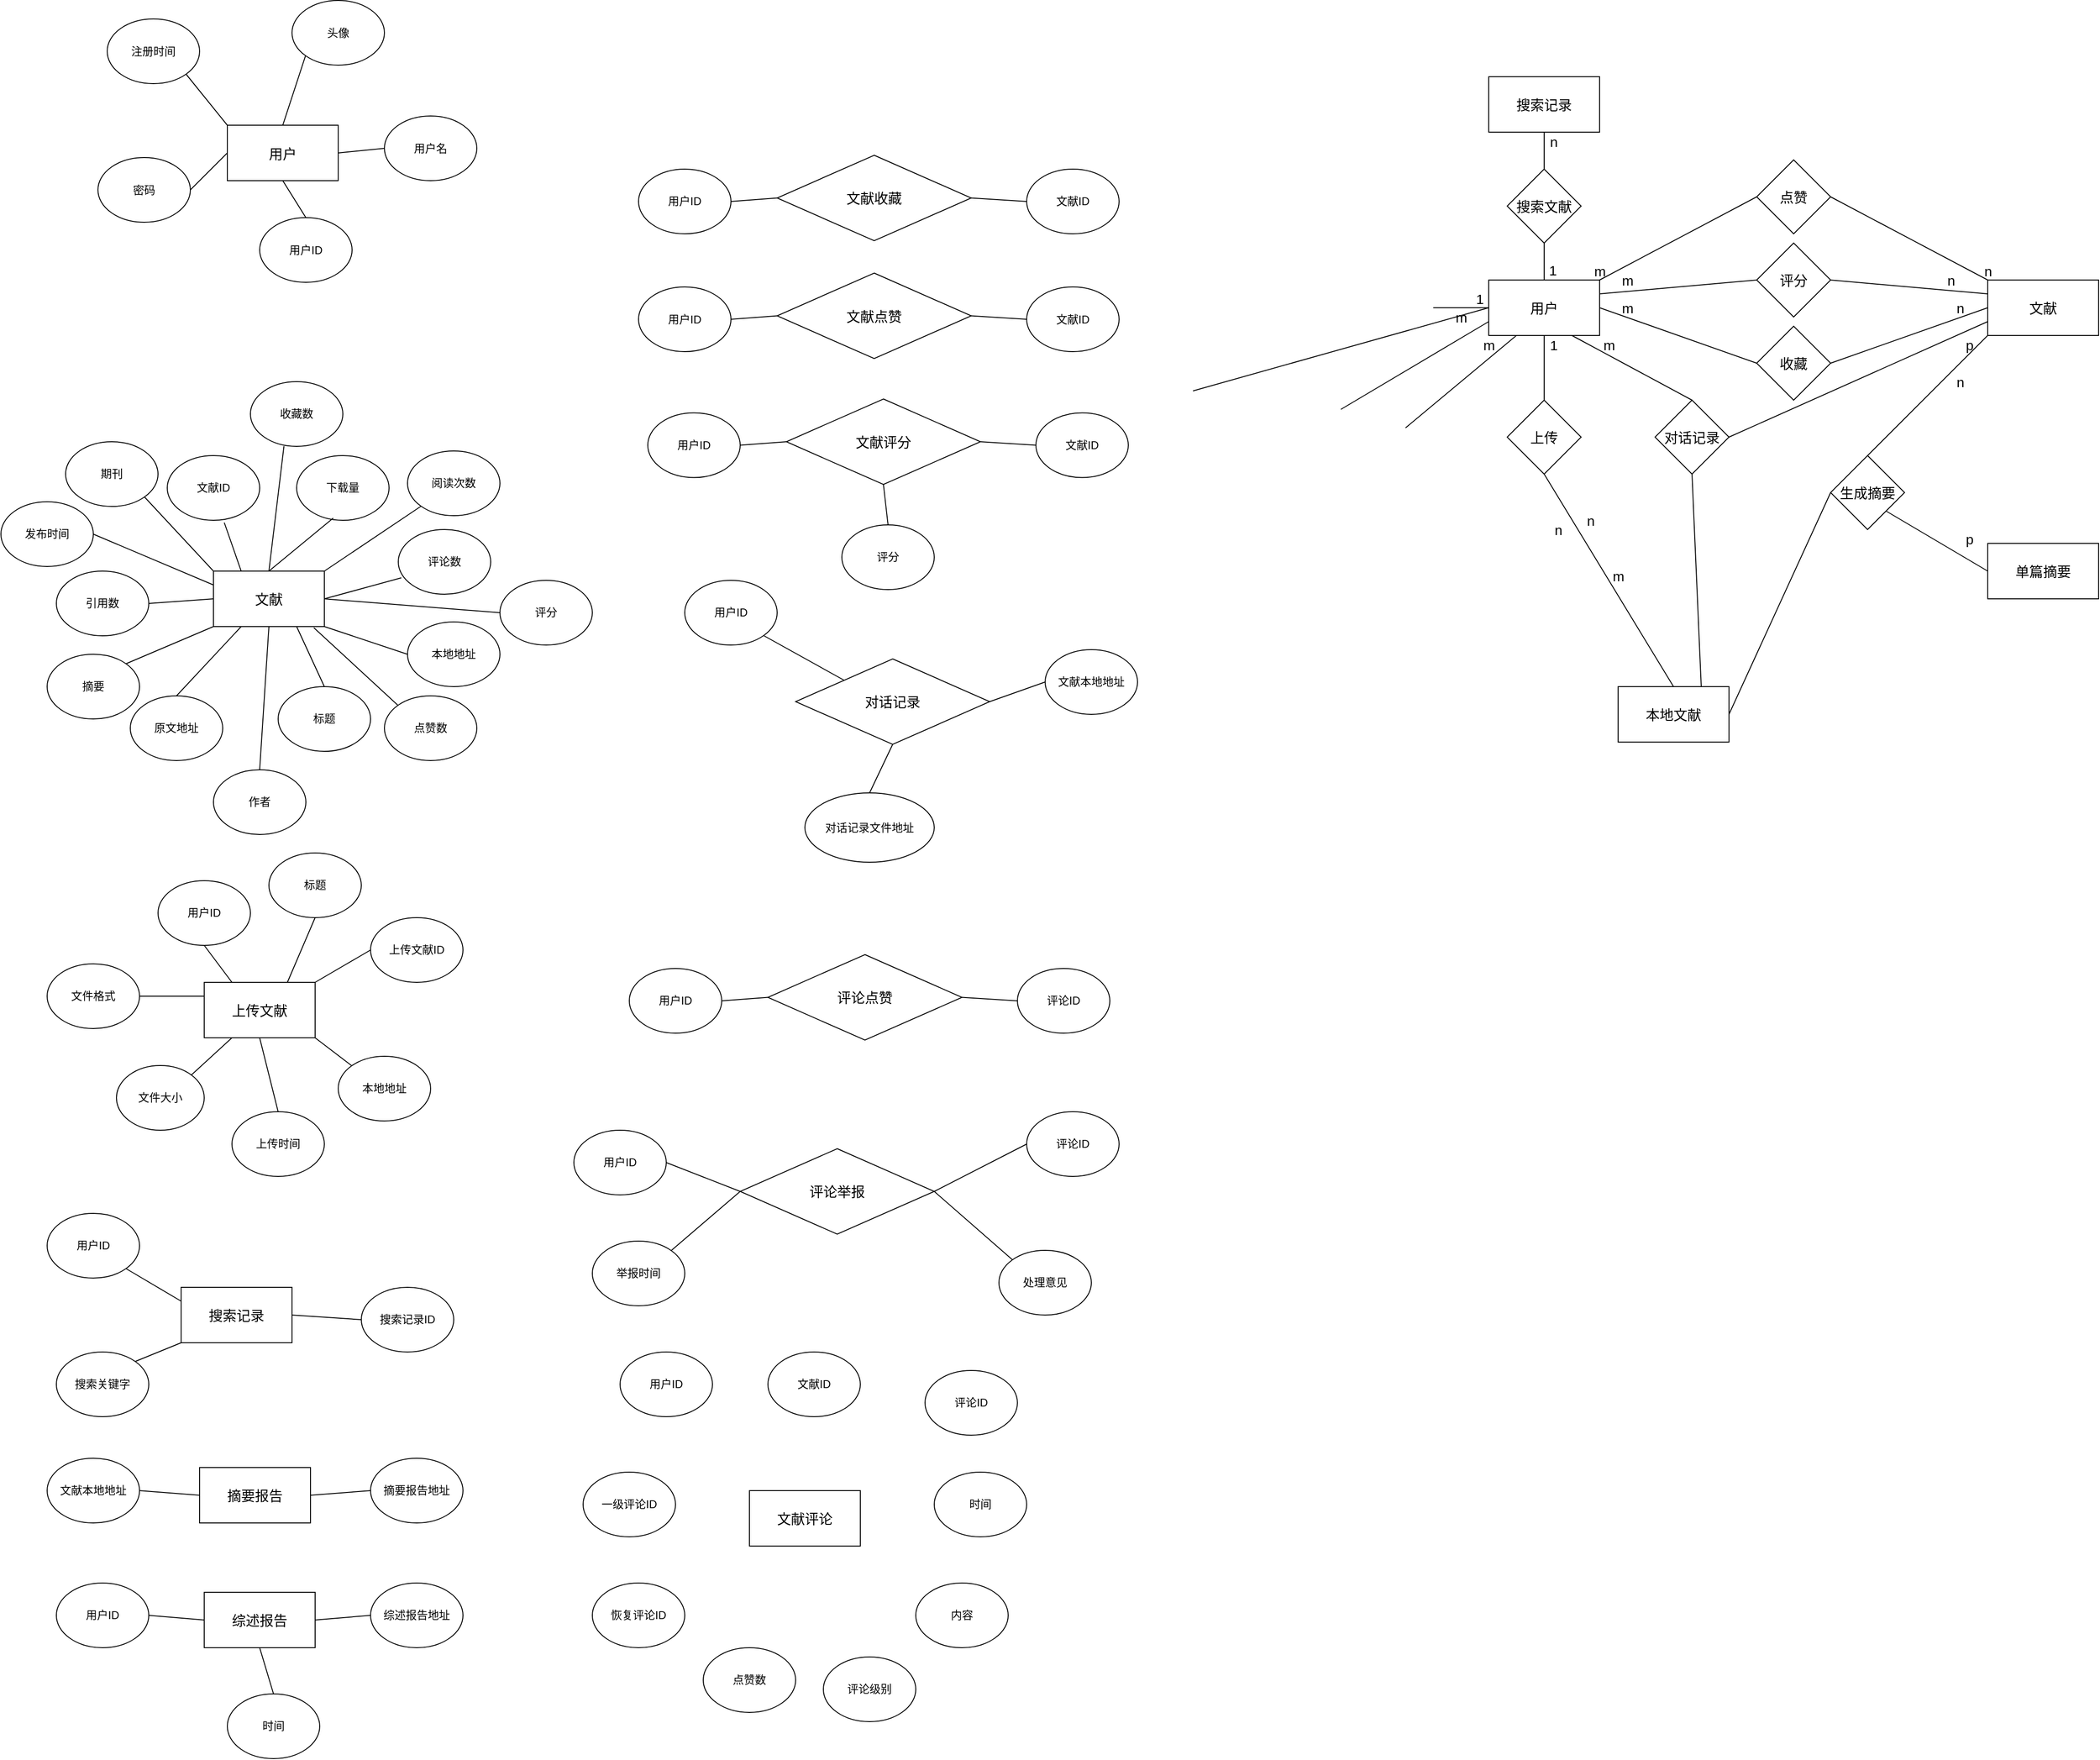 <mxfile version="24.2.2" type="github">
  <diagram name="Page-1" id="c4acf3e9-155e-7222-9cf6-157b1a14988f">
    <mxGraphModel dx="2201" dy="961" grid="1" gridSize="10" guides="1" tooltips="1" connect="1" arrows="1" fold="1" page="1" pageScale="1" pageWidth="850" pageHeight="1100" background="none" math="0" shadow="0">
      <root>
        <mxCell id="0" />
        <mxCell id="1" parent="0" />
        <mxCell id="P6Sqa6nLTFP1nAxvebWK-67" style="rounded=0;orthogonalLoop=1;jettySize=auto;html=1;entryX=0;entryY=0.5;entryDx=0;entryDy=0;startArrow=none;startFill=0;endArrow=none;endFill=0;exitX=1;exitY=0;exitDx=0;exitDy=0;fontSize=15;" edge="1" parent="1" source="P6Sqa6nLTFP1nAxvebWK-73" target="P6Sqa6nLTFP1nAxvebWK-77">
          <mxGeometry relative="1" as="geometry">
            <mxPoint x="920" y="340" as="sourcePoint" />
          </mxGeometry>
        </mxCell>
        <mxCell id="P6Sqa6nLTFP1nAxvebWK-68" style="edgeStyle=none;rounded=0;orthogonalLoop=1;jettySize=auto;html=1;exitX=1;exitY=0.25;exitDx=0;exitDy=0;entryX=0;entryY=0.5;entryDx=0;entryDy=0;startArrow=none;startFill=0;endArrow=none;endFill=0;fontSize=15;" edge="1" parent="1" source="P6Sqa6nLTFP1nAxvebWK-73" target="P6Sqa6nLTFP1nAxvebWK-79">
          <mxGeometry relative="1" as="geometry" />
        </mxCell>
        <mxCell id="P6Sqa6nLTFP1nAxvebWK-69" style="edgeStyle=none;rounded=0;orthogonalLoop=1;jettySize=auto;html=1;exitX=1;exitY=0.5;exitDx=0;exitDy=0;entryX=0;entryY=0.5;entryDx=0;entryDy=0;startArrow=none;startFill=0;endArrow=none;endFill=0;fontSize=15;" edge="1" parent="1" source="P6Sqa6nLTFP1nAxvebWK-73" target="P6Sqa6nLTFP1nAxvebWK-81">
          <mxGeometry relative="1" as="geometry" />
        </mxCell>
        <mxCell id="P6Sqa6nLTFP1nAxvebWK-70" style="edgeStyle=none;rounded=0;orthogonalLoop=1;jettySize=auto;html=1;exitX=0.5;exitY=1;exitDx=0;exitDy=0;entryX=0.5;entryY=0;entryDx=0;entryDy=0;startArrow=none;startFill=0;endArrow=none;endFill=0;fontSize=15;" edge="1" parent="1" source="P6Sqa6nLTFP1nAxvebWK-73" target="P6Sqa6nLTFP1nAxvebWK-92">
          <mxGeometry relative="1" as="geometry" />
        </mxCell>
        <mxCell id="P6Sqa6nLTFP1nAxvebWK-71" style="edgeStyle=none;rounded=0;orthogonalLoop=1;jettySize=auto;html=1;exitX=0.75;exitY=1;exitDx=0;exitDy=0;entryX=0.5;entryY=0;entryDx=0;entryDy=0;startArrow=none;startFill=0;endArrow=none;endFill=0;fontSize=15;" edge="1" parent="1" source="P6Sqa6nLTFP1nAxvebWK-73" target="P6Sqa6nLTFP1nAxvebWK-97">
          <mxGeometry relative="1" as="geometry" />
        </mxCell>
        <mxCell id="P6Sqa6nLTFP1nAxvebWK-72" style="edgeStyle=none;rounded=0;orthogonalLoop=1;jettySize=auto;html=1;exitX=0.25;exitY=1;exitDx=0;exitDy=0;entryX=0.5;entryY=0;entryDx=0;entryDy=0;startArrow=none;startFill=0;endArrow=none;endFill=0;fontSize=15;" edge="1" parent="1" source="P6Sqa6nLTFP1nAxvebWK-73">
          <mxGeometry relative="1" as="geometry">
            <mxPoint x="680" y="500" as="targetPoint" />
          </mxGeometry>
        </mxCell>
        <mxCell id="P6Sqa6nLTFP1nAxvebWK-73" value="用户" style="rounded=0;whiteSpace=wrap;html=1;fontSize=15;" vertex="1" parent="1">
          <mxGeometry x="770" y="340" width="120" height="60" as="geometry" />
        </mxCell>
        <mxCell id="P6Sqa6nLTFP1nAxvebWK-74" style="edgeStyle=none;rounded=0;orthogonalLoop=1;jettySize=auto;html=1;exitX=0;exitY=1;exitDx=0;exitDy=0;entryX=0.5;entryY=0;entryDx=0;entryDy=0;startArrow=none;startFill=0;endArrow=none;endFill=0;fontSize=15;" edge="1" parent="1" source="P6Sqa6nLTFP1nAxvebWK-75" target="P6Sqa6nLTFP1nAxvebWK-114">
          <mxGeometry relative="1" as="geometry" />
        </mxCell>
        <mxCell id="P6Sqa6nLTFP1nAxvebWK-75" value="文献" style="rounded=0;whiteSpace=wrap;html=1;fontSize=15;" vertex="1" parent="1">
          <mxGeometry x="1310" y="340" width="120" height="60" as="geometry" />
        </mxCell>
        <mxCell id="P6Sqa6nLTFP1nAxvebWK-76" style="edgeStyle=none;rounded=0;orthogonalLoop=1;jettySize=auto;html=1;exitX=1;exitY=0.5;exitDx=0;exitDy=0;entryX=0;entryY=0;entryDx=0;entryDy=0;startArrow=none;startFill=0;endArrow=none;endFill=0;fontSize=15;" edge="1" parent="1" source="P6Sqa6nLTFP1nAxvebWK-77" target="P6Sqa6nLTFP1nAxvebWK-75">
          <mxGeometry relative="1" as="geometry" />
        </mxCell>
        <mxCell id="P6Sqa6nLTFP1nAxvebWK-77" value="点赞" style="rhombus;whiteSpace=wrap;html=1;fontSize=15;" vertex="1" parent="1">
          <mxGeometry x="1060" y="210" width="80" height="80" as="geometry" />
        </mxCell>
        <mxCell id="P6Sqa6nLTFP1nAxvebWK-78" style="edgeStyle=none;rounded=0;orthogonalLoop=1;jettySize=auto;html=1;exitX=1;exitY=0.5;exitDx=0;exitDy=0;entryX=0;entryY=0.25;entryDx=0;entryDy=0;startArrow=none;startFill=0;endArrow=none;endFill=0;fontSize=15;" edge="1" parent="1" source="P6Sqa6nLTFP1nAxvebWK-79" target="P6Sqa6nLTFP1nAxvebWK-75">
          <mxGeometry relative="1" as="geometry" />
        </mxCell>
        <mxCell id="P6Sqa6nLTFP1nAxvebWK-79" value="评分" style="rhombus;whiteSpace=wrap;html=1;fontSize=15;" vertex="1" parent="1">
          <mxGeometry x="1060" y="300" width="80" height="80" as="geometry" />
        </mxCell>
        <mxCell id="P6Sqa6nLTFP1nAxvebWK-80" style="edgeStyle=none;rounded=0;orthogonalLoop=1;jettySize=auto;html=1;exitX=1;exitY=0.5;exitDx=0;exitDy=0;entryX=0;entryY=0.5;entryDx=0;entryDy=0;startArrow=none;startFill=0;endArrow=none;endFill=0;fontSize=15;" edge="1" parent="1" source="P6Sqa6nLTFP1nAxvebWK-81" target="P6Sqa6nLTFP1nAxvebWK-75">
          <mxGeometry relative="1" as="geometry" />
        </mxCell>
        <mxCell id="P6Sqa6nLTFP1nAxvebWK-81" value="收藏" style="rhombus;whiteSpace=wrap;html=1;fontSize=15;" vertex="1" parent="1">
          <mxGeometry x="1060" y="390" width="80" height="80" as="geometry" />
        </mxCell>
        <mxCell id="P6Sqa6nLTFP1nAxvebWK-82" value="m" style="text;html=1;align=center;verticalAlign=middle;resizable=0;points=[];autosize=1;fontSize=15;" vertex="1" parent="1">
          <mxGeometry x="870" y="315" width="40" height="30" as="geometry" />
        </mxCell>
        <mxCell id="P6Sqa6nLTFP1nAxvebWK-83" value="n" style="text;html=1;align=center;verticalAlign=middle;resizable=0;points=[];autosize=1;fontSize=15;" vertex="1" parent="1">
          <mxGeometry x="1295" y="315" width="30" height="30" as="geometry" />
        </mxCell>
        <mxCell id="P6Sqa6nLTFP1nAxvebWK-84" value="m" style="text;html=1;align=center;verticalAlign=middle;resizable=0;points=[];autosize=1;fontSize=15;" vertex="1" parent="1">
          <mxGeometry x="900" y="325" width="40" height="30" as="geometry" />
        </mxCell>
        <mxCell id="P6Sqa6nLTFP1nAxvebWK-85" value="n" style="text;html=1;align=center;verticalAlign=middle;resizable=0;points=[];autosize=1;fontSize=15;" vertex="1" parent="1">
          <mxGeometry x="1255" y="325" width="30" height="30" as="geometry" />
        </mxCell>
        <mxCell id="P6Sqa6nLTFP1nAxvebWK-86" value="m" style="text;html=1;align=center;verticalAlign=middle;resizable=0;points=[];autosize=1;fontSize=15;" vertex="1" parent="1">
          <mxGeometry x="900" y="355" width="40" height="30" as="geometry" />
        </mxCell>
        <mxCell id="P6Sqa6nLTFP1nAxvebWK-87" value="n" style="text;html=1;align=center;verticalAlign=middle;resizable=0;points=[];autosize=1;fontSize=15;" vertex="1" parent="1">
          <mxGeometry x="1265" y="355" width="30" height="30" as="geometry" />
        </mxCell>
        <mxCell id="P6Sqa6nLTFP1nAxvebWK-88" style="edgeStyle=none;rounded=0;orthogonalLoop=1;jettySize=auto;html=1;exitX=1;exitY=0.5;exitDx=0;exitDy=0;entryX=0;entryY=0.5;entryDx=0;entryDy=0;startArrow=none;startFill=0;endArrow=none;endFill=0;fontSize=15;" edge="1" parent="1" source="P6Sqa6nLTFP1nAxvebWK-89" target="P6Sqa6nLTFP1nAxvebWK-114">
          <mxGeometry relative="1" as="geometry" />
        </mxCell>
        <mxCell id="P6Sqa6nLTFP1nAxvebWK-89" value="本地文献" style="rounded=0;whiteSpace=wrap;html=1;fontSize=15;" vertex="1" parent="1">
          <mxGeometry x="910" y="780" width="120" height="60" as="geometry" />
        </mxCell>
        <mxCell id="P6Sqa6nLTFP1nAxvebWK-90" value="搜索记录" style="rounded=0;whiteSpace=wrap;html=1;fontSize=15;" vertex="1" parent="1">
          <mxGeometry x="770" y="120" width="120" height="60" as="geometry" />
        </mxCell>
        <mxCell id="P6Sqa6nLTFP1nAxvebWK-91" style="edgeStyle=none;rounded=0;orthogonalLoop=1;jettySize=auto;html=1;exitX=0.5;exitY=1;exitDx=0;exitDy=0;entryX=0.5;entryY=0;entryDx=0;entryDy=0;startArrow=none;startFill=0;endArrow=none;endFill=0;fontSize=15;" edge="1" parent="1" source="P6Sqa6nLTFP1nAxvebWK-92" target="P6Sqa6nLTFP1nAxvebWK-89">
          <mxGeometry relative="1" as="geometry" />
        </mxCell>
        <mxCell id="P6Sqa6nLTFP1nAxvebWK-92" value="上传" style="rhombus;whiteSpace=wrap;html=1;fontSize=15;" vertex="1" parent="1">
          <mxGeometry x="790" y="470" width="80" height="80" as="geometry" />
        </mxCell>
        <mxCell id="P6Sqa6nLTFP1nAxvebWK-93" value="1" style="text;html=1;align=center;verticalAlign=middle;resizable=0;points=[];autosize=1;fontSize=15;" vertex="1" parent="1">
          <mxGeometry x="825" y="395" width="30" height="30" as="geometry" />
        </mxCell>
        <mxCell id="P6Sqa6nLTFP1nAxvebWK-94" value="n" style="text;html=1;align=center;verticalAlign=middle;resizable=0;points=[];autosize=1;fontSize=15;" vertex="1" parent="1">
          <mxGeometry x="830" y="595" width="30" height="30" as="geometry" />
        </mxCell>
        <mxCell id="P6Sqa6nLTFP1nAxvebWK-95" style="edgeStyle=none;rounded=0;orthogonalLoop=1;jettySize=auto;html=1;exitX=0.5;exitY=1;exitDx=0;exitDy=0;entryX=0.75;entryY=0;entryDx=0;entryDy=0;startArrow=none;startFill=0;endArrow=none;endFill=0;fontSize=15;" edge="1" parent="1" source="P6Sqa6nLTFP1nAxvebWK-97" target="P6Sqa6nLTFP1nAxvebWK-89">
          <mxGeometry relative="1" as="geometry" />
        </mxCell>
        <mxCell id="P6Sqa6nLTFP1nAxvebWK-96" style="edgeStyle=none;rounded=0;orthogonalLoop=1;jettySize=auto;html=1;exitX=1;exitY=0.5;exitDx=0;exitDy=0;entryX=0;entryY=0.75;entryDx=0;entryDy=0;startArrow=none;startFill=0;endArrow=none;endFill=0;fontSize=15;" edge="1" parent="1" source="P6Sqa6nLTFP1nAxvebWK-97" target="P6Sqa6nLTFP1nAxvebWK-75">
          <mxGeometry relative="1" as="geometry" />
        </mxCell>
        <mxCell id="P6Sqa6nLTFP1nAxvebWK-97" value="对话记录" style="rhombus;whiteSpace=wrap;html=1;fontSize=15;" vertex="1" parent="1">
          <mxGeometry x="950" y="470" width="80" height="80" as="geometry" />
        </mxCell>
        <mxCell id="P6Sqa6nLTFP1nAxvebWK-98" value="m" style="text;html=1;align=center;verticalAlign=middle;resizable=0;points=[];autosize=1;fontSize=15;" vertex="1" parent="1">
          <mxGeometry x="880" y="395" width="40" height="30" as="geometry" />
        </mxCell>
        <mxCell id="P6Sqa6nLTFP1nAxvebWK-99" value="n" style="text;html=1;align=center;verticalAlign=middle;resizable=0;points=[];autosize=1;fontSize=15;" vertex="1" parent="1">
          <mxGeometry x="865" y="585" width="30" height="30" as="geometry" />
        </mxCell>
        <mxCell id="P6Sqa6nLTFP1nAxvebWK-100" value="p" style="text;html=1;align=center;verticalAlign=middle;resizable=0;points=[];autosize=1;fontSize=15;" vertex="1" parent="1">
          <mxGeometry x="1275" y="395" width="30" height="30" as="geometry" />
        </mxCell>
        <mxCell id="P6Sqa6nLTFP1nAxvebWK-101" value="单篇摘要" style="rounded=0;whiteSpace=wrap;html=1;fontSize=15;" vertex="1" parent="1">
          <mxGeometry x="1310" y="625" width="120" height="60" as="geometry" />
        </mxCell>
        <mxCell id="P6Sqa6nLTFP1nAxvebWK-104" style="edgeStyle=none;rounded=0;orthogonalLoop=1;jettySize=auto;html=1;exitX=1;exitY=0.5;exitDx=0;exitDy=0;entryX=0;entryY=0.5;entryDx=0;entryDy=0;startArrow=none;startFill=0;endArrow=none;endFill=0;fontSize=15;" edge="1" parent="1" target="P6Sqa6nLTFP1nAxvebWK-73">
          <mxGeometry relative="1" as="geometry">
            <mxPoint x="710" y="370" as="sourcePoint" />
          </mxGeometry>
        </mxCell>
        <mxCell id="P6Sqa6nLTFP1nAxvebWK-106" value="1" style="text;html=1;align=center;verticalAlign=middle;resizable=0;points=[];autosize=1;fontSize=15;" vertex="1" parent="1">
          <mxGeometry x="745" y="345" width="30" height="30" as="geometry" />
        </mxCell>
        <mxCell id="P6Sqa6nLTFP1nAxvebWK-108" style="edgeStyle=none;rounded=0;orthogonalLoop=1;jettySize=auto;html=1;exitX=0.5;exitY=1;exitDx=0;exitDy=0;entryX=0.5;entryY=0;entryDx=0;entryDy=0;startArrow=none;startFill=0;endArrow=none;endFill=0;fontSize=15;" edge="1" parent="1" source="P6Sqa6nLTFP1nAxvebWK-111" target="P6Sqa6nLTFP1nAxvebWK-73">
          <mxGeometry relative="1" as="geometry" />
        </mxCell>
        <mxCell id="P6Sqa6nLTFP1nAxvebWK-109" value="1" style="edgeLabel;html=1;align=center;verticalAlign=middle;resizable=0;points=[];fontSize=15;" vertex="1" connectable="0" parent="P6Sqa6nLTFP1nAxvebWK-108">
          <mxGeometry x="0.45" y="9" relative="1" as="geometry">
            <mxPoint as="offset" />
          </mxGeometry>
        </mxCell>
        <mxCell id="P6Sqa6nLTFP1nAxvebWK-110" style="edgeStyle=none;rounded=0;orthogonalLoop=1;jettySize=auto;html=1;exitX=0.5;exitY=0;exitDx=0;exitDy=0;entryX=0.5;entryY=1;entryDx=0;entryDy=0;startArrow=none;startFill=0;endArrow=none;endFill=0;fontSize=15;" edge="1" parent="1" source="P6Sqa6nLTFP1nAxvebWK-111" target="P6Sqa6nLTFP1nAxvebWK-90">
          <mxGeometry relative="1" as="geometry" />
        </mxCell>
        <mxCell id="P6Sqa6nLTFP1nAxvebWK-111" value="搜索文献" style="rhombus;whiteSpace=wrap;html=1;fontSize=15;" vertex="1" parent="1">
          <mxGeometry x="790" y="220" width="80" height="80" as="geometry" />
        </mxCell>
        <mxCell id="P6Sqa6nLTFP1nAxvebWK-112" value="n" style="text;html=1;align=center;verticalAlign=middle;resizable=0;points=[];autosize=1;fontSize=15;" vertex="1" parent="1">
          <mxGeometry x="825" y="175" width="30" height="30" as="geometry" />
        </mxCell>
        <mxCell id="P6Sqa6nLTFP1nAxvebWK-113" style="edgeStyle=none;rounded=0;orthogonalLoop=1;jettySize=auto;html=1;exitX=1;exitY=1;exitDx=0;exitDy=0;entryX=0;entryY=0.5;entryDx=0;entryDy=0;startArrow=none;startFill=0;endArrow=none;endFill=0;fontSize=15;" edge="1" parent="1" source="P6Sqa6nLTFP1nAxvebWK-114" target="P6Sqa6nLTFP1nAxvebWK-101">
          <mxGeometry relative="1" as="geometry" />
        </mxCell>
        <mxCell id="P6Sqa6nLTFP1nAxvebWK-114" value="生成摘要" style="rhombus;whiteSpace=wrap;html=1;fontSize=15;" vertex="1" parent="1">
          <mxGeometry x="1140" y="530" width="80" height="80" as="geometry" />
        </mxCell>
        <mxCell id="P6Sqa6nLTFP1nAxvebWK-115" value="m" style="text;html=1;align=center;verticalAlign=middle;resizable=0;points=[];autosize=1;fontSize=15;" vertex="1" parent="1">
          <mxGeometry x="890" y="645" width="40" height="30" as="geometry" />
        </mxCell>
        <mxCell id="P6Sqa6nLTFP1nAxvebWK-116" value="n" style="text;html=1;align=center;verticalAlign=middle;resizable=0;points=[];autosize=1;fontSize=15;" vertex="1" parent="1">
          <mxGeometry x="1265" y="435" width="30" height="30" as="geometry" />
        </mxCell>
        <mxCell id="P6Sqa6nLTFP1nAxvebWK-117" value="p" style="text;html=1;align=center;verticalAlign=middle;resizable=0;points=[];autosize=1;fontSize=15;" vertex="1" parent="1">
          <mxGeometry x="1275" y="605" width="30" height="30" as="geometry" />
        </mxCell>
        <mxCell id="P6Sqa6nLTFP1nAxvebWK-119" style="edgeStyle=none;rounded=0;orthogonalLoop=1;jettySize=auto;html=1;exitX=1;exitY=0.5;exitDx=0;exitDy=0;entryX=0;entryY=0.75;entryDx=0;entryDy=0;startArrow=none;startFill=0;endArrow=none;endFill=0;fontSize=15;" edge="1" parent="1" target="P6Sqa6nLTFP1nAxvebWK-73">
          <mxGeometry relative="1" as="geometry">
            <mxPoint x="610" y="480" as="sourcePoint" />
          </mxGeometry>
        </mxCell>
        <mxCell id="P6Sqa6nLTFP1nAxvebWK-124" value="m" style="text;html=1;align=center;verticalAlign=middle;resizable=0;points=[];autosize=1;fontSize=15;" vertex="1" parent="1">
          <mxGeometry x="720" y="365" width="40" height="30" as="geometry" />
        </mxCell>
        <mxCell id="P6Sqa6nLTFP1nAxvebWK-126" value="m" style="text;html=1;align=center;verticalAlign=middle;resizable=0;points=[];autosize=1;fontSize=15;" vertex="1" parent="1">
          <mxGeometry x="750" y="395" width="40" height="30" as="geometry" />
        </mxCell>
        <mxCell id="P6Sqa6nLTFP1nAxvebWK-128" style="edgeStyle=none;rounded=0;orthogonalLoop=1;jettySize=auto;html=1;exitX=1;exitY=0;exitDx=0;exitDy=0;entryX=0;entryY=0.5;entryDx=0;entryDy=0;startArrow=none;startFill=0;endArrow=none;endFill=0;fontSize=15;" edge="1" parent="1" target="P6Sqa6nLTFP1nAxvebWK-73">
          <mxGeometry relative="1" as="geometry">
            <mxPoint x="450" y="460" as="sourcePoint" />
          </mxGeometry>
        </mxCell>
        <mxCell id="P6Sqa6nLTFP1nAxvebWK-137" value="用户" style="rounded=0;whiteSpace=wrap;html=1;fontSize=15;" vertex="1" parent="1">
          <mxGeometry x="-595" y="172.5" width="120" height="60" as="geometry" />
        </mxCell>
        <mxCell id="P6Sqa6nLTFP1nAxvebWK-177" value="用户ID" style="ellipse;whiteSpace=wrap;html=1;" vertex="1" parent="1">
          <mxGeometry x="-560" y="272.5" width="100" height="70" as="geometry" />
        </mxCell>
        <mxCell id="P6Sqa6nLTFP1nAxvebWK-178" value="密码" style="ellipse;whiteSpace=wrap;html=1;" vertex="1" parent="1">
          <mxGeometry x="-735" y="207.5" width="100" height="70" as="geometry" />
        </mxCell>
        <mxCell id="P6Sqa6nLTFP1nAxvebWK-179" value="用户名" style="ellipse;whiteSpace=wrap;html=1;" vertex="1" parent="1">
          <mxGeometry x="-425" y="162.5" width="100" height="70" as="geometry" />
        </mxCell>
        <mxCell id="P6Sqa6nLTFP1nAxvebWK-180" value="头像" style="ellipse;whiteSpace=wrap;html=1;" vertex="1" parent="1">
          <mxGeometry x="-525" y="37.5" width="100" height="70" as="geometry" />
        </mxCell>
        <mxCell id="P6Sqa6nLTFP1nAxvebWK-181" value="注册时间" style="ellipse;whiteSpace=wrap;html=1;" vertex="1" parent="1">
          <mxGeometry x="-725" y="57.5" width="100" height="70" as="geometry" />
        </mxCell>
        <mxCell id="P6Sqa6nLTFP1nAxvebWK-183" value="" style="endArrow=none;html=1;rounded=0;entryX=0.5;entryY=1;entryDx=0;entryDy=0;exitX=0.5;exitY=0;exitDx=0;exitDy=0;" edge="1" parent="1" source="P6Sqa6nLTFP1nAxvebWK-177" target="P6Sqa6nLTFP1nAxvebWK-137">
          <mxGeometry width="50" height="50" relative="1" as="geometry">
            <mxPoint x="-655" y="347.5" as="sourcePoint" />
            <mxPoint x="-605" y="302.5" as="targetPoint" />
          </mxGeometry>
        </mxCell>
        <mxCell id="P6Sqa6nLTFP1nAxvebWK-184" value="" style="endArrow=none;html=1;rounded=0;entryX=0;entryY=0.5;entryDx=0;entryDy=0;exitX=1;exitY=0.5;exitDx=0;exitDy=0;" edge="1" parent="1" source="P6Sqa6nLTFP1nAxvebWK-137" target="P6Sqa6nLTFP1nAxvebWK-179">
          <mxGeometry width="50" height="50" relative="1" as="geometry">
            <mxPoint x="-295" y="367.5" as="sourcePoint" />
            <mxPoint x="-245" y="317.5" as="targetPoint" />
          </mxGeometry>
        </mxCell>
        <mxCell id="P6Sqa6nLTFP1nAxvebWK-185" value="" style="endArrow=none;html=1;rounded=0;entryX=0;entryY=0.5;entryDx=0;entryDy=0;exitX=1;exitY=0.5;exitDx=0;exitDy=0;" edge="1" parent="1" source="P6Sqa6nLTFP1nAxvebWK-178" target="P6Sqa6nLTFP1nAxvebWK-137">
          <mxGeometry width="50" height="50" relative="1" as="geometry">
            <mxPoint x="-615" y="427.5" as="sourcePoint" />
            <mxPoint x="-565" y="377.5" as="targetPoint" />
          </mxGeometry>
        </mxCell>
        <mxCell id="P6Sqa6nLTFP1nAxvebWK-186" value="" style="endArrow=none;html=1;rounded=0;entryX=0;entryY=1;entryDx=0;entryDy=0;exitX=0.5;exitY=0;exitDx=0;exitDy=0;" edge="1" parent="1" source="P6Sqa6nLTFP1nAxvebWK-137" target="P6Sqa6nLTFP1nAxvebWK-180">
          <mxGeometry width="50" height="50" relative="1" as="geometry">
            <mxPoint x="-575" y="147.5" as="sourcePoint" />
            <mxPoint x="-525" y="97.5" as="targetPoint" />
          </mxGeometry>
        </mxCell>
        <mxCell id="P6Sqa6nLTFP1nAxvebWK-187" value="" style="endArrow=none;html=1;rounded=0;entryX=1;entryY=1;entryDx=0;entryDy=0;exitX=0;exitY=0;exitDx=0;exitDy=0;" edge="1" parent="1" source="P6Sqa6nLTFP1nAxvebWK-137" target="P6Sqa6nLTFP1nAxvebWK-181">
          <mxGeometry width="50" height="50" relative="1" as="geometry">
            <mxPoint x="-685" y="407.5" as="sourcePoint" />
            <mxPoint x="-635" y="357.5" as="targetPoint" />
          </mxGeometry>
        </mxCell>
        <mxCell id="P6Sqa6nLTFP1nAxvebWK-188" value="文献" style="rounded=0;whiteSpace=wrap;html=1;fontSize=15;" vertex="1" parent="1">
          <mxGeometry x="-610" y="655" width="120" height="60" as="geometry" />
        </mxCell>
        <mxCell id="P6Sqa6nLTFP1nAxvebWK-189" value="文献ID" style="ellipse;whiteSpace=wrap;html=1;" vertex="1" parent="1">
          <mxGeometry x="-660" y="530" width="100" height="70" as="geometry" />
        </mxCell>
        <mxCell id="P6Sqa6nLTFP1nAxvebWK-190" value="标题" style="ellipse;whiteSpace=wrap;html=1;" vertex="1" parent="1">
          <mxGeometry x="-540" y="780" width="100" height="70" as="geometry" />
        </mxCell>
        <mxCell id="P6Sqa6nLTFP1nAxvebWK-191" value="作者" style="ellipse;whiteSpace=wrap;html=1;" vertex="1" parent="1">
          <mxGeometry x="-610" y="870" width="100" height="70" as="geometry" />
        </mxCell>
        <mxCell id="P6Sqa6nLTFP1nAxvebWK-192" value="摘要" style="ellipse;whiteSpace=wrap;html=1;" vertex="1" parent="1">
          <mxGeometry x="-790" y="745" width="100" height="70" as="geometry" />
        </mxCell>
        <mxCell id="P6Sqa6nLTFP1nAxvebWK-193" value="发布时间" style="ellipse;whiteSpace=wrap;html=1;" vertex="1" parent="1">
          <mxGeometry x="-840" y="580" width="100" height="70" as="geometry" />
        </mxCell>
        <mxCell id="P6Sqa6nLTFP1nAxvebWK-194" value="期刊" style="ellipse;whiteSpace=wrap;html=1;" vertex="1" parent="1">
          <mxGeometry x="-770" y="515" width="100" height="70" as="geometry" />
        </mxCell>
        <mxCell id="P6Sqa6nLTFP1nAxvebWK-195" value="引用数" style="ellipse;whiteSpace=wrap;html=1;" vertex="1" parent="1">
          <mxGeometry x="-780" y="655" width="100" height="70" as="geometry" />
        </mxCell>
        <mxCell id="P6Sqa6nLTFP1nAxvebWK-196" value="原文地址" style="ellipse;whiteSpace=wrap;html=1;" vertex="1" parent="1">
          <mxGeometry x="-700" y="790" width="100" height="70" as="geometry" />
        </mxCell>
        <mxCell id="P6Sqa6nLTFP1nAxvebWK-197" value="阅读次数" style="ellipse;whiteSpace=wrap;html=1;" vertex="1" parent="1">
          <mxGeometry x="-400" y="525" width="100" height="70" as="geometry" />
        </mxCell>
        <mxCell id="P6Sqa6nLTFP1nAxvebWK-198" value="点赞数" style="ellipse;whiteSpace=wrap;html=1;" vertex="1" parent="1">
          <mxGeometry x="-425" y="790" width="100" height="70" as="geometry" />
        </mxCell>
        <mxCell id="P6Sqa6nLTFP1nAxvebWK-199" value="收藏数" style="ellipse;whiteSpace=wrap;html=1;" vertex="1" parent="1">
          <mxGeometry x="-570" y="450" width="100" height="70" as="geometry" />
        </mxCell>
        <mxCell id="P6Sqa6nLTFP1nAxvebWK-200" value="评论数" style="ellipse;whiteSpace=wrap;html=1;" vertex="1" parent="1">
          <mxGeometry x="-410" y="610" width="100" height="70" as="geometry" />
        </mxCell>
        <mxCell id="P6Sqa6nLTFP1nAxvebWK-201" value="评分" style="ellipse;whiteSpace=wrap;html=1;" vertex="1" parent="1">
          <mxGeometry x="-300" y="665" width="100" height="70" as="geometry" />
        </mxCell>
        <mxCell id="P6Sqa6nLTFP1nAxvebWK-202" value="下载量" style="ellipse;whiteSpace=wrap;html=1;" vertex="1" parent="1">
          <mxGeometry x="-520" y="530" width="100" height="70" as="geometry" />
        </mxCell>
        <mxCell id="P6Sqa6nLTFP1nAxvebWK-203" value="本地地址" style="ellipse;whiteSpace=wrap;html=1;" vertex="1" parent="1">
          <mxGeometry x="-400" y="710" width="100" height="70" as="geometry" />
        </mxCell>
        <mxCell id="P6Sqa6nLTFP1nAxvebWK-204" value="" style="endArrow=none;html=1;rounded=0;entryX=0.5;entryY=0;entryDx=0;entryDy=0;exitX=0.75;exitY=1;exitDx=0;exitDy=0;" edge="1" parent="1" source="P6Sqa6nLTFP1nAxvebWK-188" target="P6Sqa6nLTFP1nAxvebWK-190">
          <mxGeometry width="50" height="50" relative="1" as="geometry">
            <mxPoint x="-550" y="780" as="sourcePoint" />
            <mxPoint x="-500" y="730" as="targetPoint" />
          </mxGeometry>
        </mxCell>
        <mxCell id="P6Sqa6nLTFP1nAxvebWK-205" value="" style="endArrow=none;html=1;rounded=0;exitX=1;exitY=0.5;exitDx=0;exitDy=0;entryX=0.033;entryY=0.747;entryDx=0;entryDy=0;entryPerimeter=0;" edge="1" parent="1" source="P6Sqa6nLTFP1nAxvebWK-188" target="P6Sqa6nLTFP1nAxvebWK-200">
          <mxGeometry width="50" height="50" relative="1" as="geometry">
            <mxPoint x="-490" y="700" as="sourcePoint" />
            <mxPoint x="-440" y="650" as="targetPoint" />
          </mxGeometry>
        </mxCell>
        <mxCell id="P6Sqa6nLTFP1nAxvebWK-206" value="" style="endArrow=none;html=1;rounded=0;exitX=1;exitY=0.5;exitDx=0;exitDy=0;entryX=0;entryY=0.5;entryDx=0;entryDy=0;" edge="1" parent="1" source="P6Sqa6nLTFP1nAxvebWK-195" target="P6Sqa6nLTFP1nAxvebWK-188">
          <mxGeometry width="50" height="50" relative="1" as="geometry">
            <mxPoint x="-680" y="720" as="sourcePoint" />
            <mxPoint x="-630" y="670" as="targetPoint" />
          </mxGeometry>
        </mxCell>
        <mxCell id="P6Sqa6nLTFP1nAxvebWK-208" value="" style="endArrow=none;html=1;rounded=0;entryX=0.617;entryY=1.036;entryDx=0;entryDy=0;entryPerimeter=0;exitX=0.25;exitY=0;exitDx=0;exitDy=0;" edge="1" parent="1" source="P6Sqa6nLTFP1nAxvebWK-188" target="P6Sqa6nLTFP1nAxvebWK-189">
          <mxGeometry width="50" height="50" relative="1" as="geometry">
            <mxPoint x="-490" y="700" as="sourcePoint" />
            <mxPoint x="-440" y="650" as="targetPoint" />
          </mxGeometry>
        </mxCell>
        <mxCell id="P6Sqa6nLTFP1nAxvebWK-209" value="" style="endArrow=none;html=1;rounded=0;entryX=0.363;entryY=0.996;entryDx=0;entryDy=0;entryPerimeter=0;exitX=0.5;exitY=0;exitDx=0;exitDy=0;" edge="1" parent="1" source="P6Sqa6nLTFP1nAxvebWK-188" target="P6Sqa6nLTFP1nAxvebWK-199">
          <mxGeometry width="50" height="50" relative="1" as="geometry">
            <mxPoint x="-490" y="700" as="sourcePoint" />
            <mxPoint x="-440" y="650" as="targetPoint" />
          </mxGeometry>
        </mxCell>
        <mxCell id="P6Sqa6nLTFP1nAxvebWK-210" value="" style="endArrow=none;html=1;rounded=0;entryX=0.396;entryY=0.966;entryDx=0;entryDy=0;entryPerimeter=0;exitX=0.5;exitY=0;exitDx=0;exitDy=0;" edge="1" parent="1" source="P6Sqa6nLTFP1nAxvebWK-188" target="P6Sqa6nLTFP1nAxvebWK-202">
          <mxGeometry width="50" height="50" relative="1" as="geometry">
            <mxPoint x="-510" y="630" as="sourcePoint" />
            <mxPoint x="-440" y="540" as="targetPoint" />
          </mxGeometry>
        </mxCell>
        <mxCell id="P6Sqa6nLTFP1nAxvebWK-211" value="" style="endArrow=none;html=1;rounded=0;entryX=0;entryY=0;entryDx=0;entryDy=0;exitX=1;exitY=1;exitDx=0;exitDy=0;" edge="1" parent="1" source="P6Sqa6nLTFP1nAxvebWK-194" target="P6Sqa6nLTFP1nAxvebWK-188">
          <mxGeometry width="50" height="50" relative="1" as="geometry">
            <mxPoint x="-850" y="780" as="sourcePoint" />
            <mxPoint x="-800" y="730" as="targetPoint" />
          </mxGeometry>
        </mxCell>
        <mxCell id="P6Sqa6nLTFP1nAxvebWK-212" value="" style="endArrow=none;html=1;rounded=0;entryX=1;entryY=0.5;entryDx=0;entryDy=0;exitX=0;exitY=0.25;exitDx=0;exitDy=0;" edge="1" parent="1" source="P6Sqa6nLTFP1nAxvebWK-188" target="P6Sqa6nLTFP1nAxvebWK-193">
          <mxGeometry width="50" height="50" relative="1" as="geometry">
            <mxPoint x="-490" y="590" as="sourcePoint" />
            <mxPoint x="-440" y="540" as="targetPoint" />
          </mxGeometry>
        </mxCell>
        <mxCell id="P6Sqa6nLTFP1nAxvebWK-213" value="" style="endArrow=none;html=1;rounded=0;exitX=0;exitY=1;exitDx=0;exitDy=0;entryX=1;entryY=0;entryDx=0;entryDy=0;" edge="1" parent="1" source="P6Sqa6nLTFP1nAxvebWK-188" target="P6Sqa6nLTFP1nAxvebWK-192">
          <mxGeometry width="50" height="50" relative="1" as="geometry">
            <mxPoint x="-490" y="700" as="sourcePoint" />
            <mxPoint x="-440" y="650" as="targetPoint" />
          </mxGeometry>
        </mxCell>
        <mxCell id="P6Sqa6nLTFP1nAxvebWK-214" value="" style="endArrow=none;html=1;rounded=0;entryX=0.25;entryY=1;entryDx=0;entryDy=0;exitX=0.5;exitY=0;exitDx=0;exitDy=0;" edge="1" parent="1" source="P6Sqa6nLTFP1nAxvebWK-196" target="P6Sqa6nLTFP1nAxvebWK-188">
          <mxGeometry width="50" height="50" relative="1" as="geometry">
            <mxPoint x="-620" y="800" as="sourcePoint" />
            <mxPoint x="-570" y="750" as="targetPoint" />
          </mxGeometry>
        </mxCell>
        <mxCell id="P6Sqa6nLTFP1nAxvebWK-215" value="" style="endArrow=none;html=1;rounded=0;exitX=0.5;exitY=0;exitDx=0;exitDy=0;entryX=0.5;entryY=1;entryDx=0;entryDy=0;" edge="1" parent="1" source="P6Sqa6nLTFP1nAxvebWK-191" target="P6Sqa6nLTFP1nAxvebWK-188">
          <mxGeometry width="50" height="50" relative="1" as="geometry">
            <mxPoint x="-720" y="940" as="sourcePoint" />
            <mxPoint x="-670" y="890" as="targetPoint" />
          </mxGeometry>
        </mxCell>
        <mxCell id="P6Sqa6nLTFP1nAxvebWK-216" value="" style="endArrow=none;html=1;rounded=0;exitX=0;exitY=0.5;exitDx=0;exitDy=0;entryX=1;entryY=0.5;entryDx=0;entryDy=0;" edge="1" parent="1" source="P6Sqa6nLTFP1nAxvebWK-201" target="P6Sqa6nLTFP1nAxvebWK-188">
          <mxGeometry width="50" height="50" relative="1" as="geometry">
            <mxPoint x="-490" y="700" as="sourcePoint" />
            <mxPoint x="-440" y="650" as="targetPoint" />
          </mxGeometry>
        </mxCell>
        <mxCell id="P6Sqa6nLTFP1nAxvebWK-217" value="" style="endArrow=none;html=1;rounded=0;exitX=1;exitY=0;exitDx=0;exitDy=0;entryX=0;entryY=1;entryDx=0;entryDy=0;" edge="1" parent="1" source="P6Sqa6nLTFP1nAxvebWK-188" target="P6Sqa6nLTFP1nAxvebWK-197">
          <mxGeometry width="50" height="50" relative="1" as="geometry">
            <mxPoint x="-470" y="650" as="sourcePoint" />
            <mxPoint x="-420" y="600" as="targetPoint" />
          </mxGeometry>
        </mxCell>
        <mxCell id="P6Sqa6nLTFP1nAxvebWK-218" value="" style="endArrow=none;html=1;rounded=0;exitX=1;exitY=1;exitDx=0;exitDy=0;entryX=0;entryY=0.5;entryDx=0;entryDy=0;" edge="1" parent="1" source="P6Sqa6nLTFP1nAxvebWK-188" target="P6Sqa6nLTFP1nAxvebWK-203">
          <mxGeometry width="50" height="50" relative="1" as="geometry">
            <mxPoint x="-280" y="890" as="sourcePoint" />
            <mxPoint x="-230" y="840" as="targetPoint" />
          </mxGeometry>
        </mxCell>
        <mxCell id="P6Sqa6nLTFP1nAxvebWK-219" value="" style="endArrow=none;html=1;rounded=0;entryX=0.905;entryY=1.02;entryDx=0;entryDy=0;entryPerimeter=0;exitX=0;exitY=0;exitDx=0;exitDy=0;" edge="1" parent="1" source="P6Sqa6nLTFP1nAxvebWK-198" target="P6Sqa6nLTFP1nAxvebWK-188">
          <mxGeometry width="50" height="50" relative="1" as="geometry">
            <mxPoint x="-280" y="890" as="sourcePoint" />
            <mxPoint x="-230" y="840" as="targetPoint" />
          </mxGeometry>
        </mxCell>
        <mxCell id="P6Sqa6nLTFP1nAxvebWK-220" value="文献收藏" style="rhombus;whiteSpace=wrap;html=1;fontSize=15;" vertex="1" parent="1">
          <mxGeometry y="205" width="210" height="92.5" as="geometry" />
        </mxCell>
        <mxCell id="P6Sqa6nLTFP1nAxvebWK-221" value="用户ID" style="ellipse;whiteSpace=wrap;html=1;" vertex="1" parent="1">
          <mxGeometry x="-150" y="220" width="100" height="70" as="geometry" />
        </mxCell>
        <mxCell id="P6Sqa6nLTFP1nAxvebWK-222" value="文献ID" style="ellipse;whiteSpace=wrap;html=1;" vertex="1" parent="1">
          <mxGeometry x="270" y="220" width="100" height="70" as="geometry" />
        </mxCell>
        <mxCell id="P6Sqa6nLTFP1nAxvebWK-223" value="" style="endArrow=none;html=1;rounded=0;entryX=0;entryY=0.5;entryDx=0;entryDy=0;exitX=1;exitY=0.5;exitDx=0;exitDy=0;" edge="1" parent="1" source="P6Sqa6nLTFP1nAxvebWK-220" target="P6Sqa6nLTFP1nAxvebWK-222">
          <mxGeometry width="50" height="50" relative="1" as="geometry">
            <mxPoint x="190" y="455" as="sourcePoint" />
            <mxPoint x="240" y="405" as="targetPoint" />
          </mxGeometry>
        </mxCell>
        <mxCell id="P6Sqa6nLTFP1nAxvebWK-224" value="" style="endArrow=none;html=1;rounded=0;entryX=0;entryY=0.5;entryDx=0;entryDy=0;exitX=1;exitY=0.5;exitDx=0;exitDy=0;" edge="1" parent="1" source="P6Sqa6nLTFP1nAxvebWK-221" target="P6Sqa6nLTFP1nAxvebWK-220">
          <mxGeometry width="50" height="50" relative="1" as="geometry">
            <mxPoint x="-40" y="415" as="sourcePoint" />
            <mxPoint x="10" y="365" as="targetPoint" />
          </mxGeometry>
        </mxCell>
        <mxCell id="P6Sqa6nLTFP1nAxvebWK-225" value="文献点赞" style="rhombus;whiteSpace=wrap;html=1;fontSize=15;" vertex="1" parent="1">
          <mxGeometry y="332.5" width="210" height="92.5" as="geometry" />
        </mxCell>
        <mxCell id="P6Sqa6nLTFP1nAxvebWK-226" value="用户ID" style="ellipse;whiteSpace=wrap;html=1;" vertex="1" parent="1">
          <mxGeometry x="-150" y="347.5" width="100" height="70" as="geometry" />
        </mxCell>
        <mxCell id="P6Sqa6nLTFP1nAxvebWK-227" value="文献ID" style="ellipse;whiteSpace=wrap;html=1;" vertex="1" parent="1">
          <mxGeometry x="270" y="347.5" width="100" height="70" as="geometry" />
        </mxCell>
        <mxCell id="P6Sqa6nLTFP1nAxvebWK-228" value="" style="endArrow=none;html=1;rounded=0;entryX=0;entryY=0.5;entryDx=0;entryDy=0;exitX=1;exitY=0.5;exitDx=0;exitDy=0;" edge="1" source="P6Sqa6nLTFP1nAxvebWK-225" target="P6Sqa6nLTFP1nAxvebWK-227" parent="1">
          <mxGeometry width="50" height="50" relative="1" as="geometry">
            <mxPoint x="190" y="582.5" as="sourcePoint" />
            <mxPoint x="240" y="532.5" as="targetPoint" />
          </mxGeometry>
        </mxCell>
        <mxCell id="P6Sqa6nLTFP1nAxvebWK-229" value="" style="endArrow=none;html=1;rounded=0;entryX=0;entryY=0.5;entryDx=0;entryDy=0;exitX=1;exitY=0.5;exitDx=0;exitDy=0;" edge="1" source="P6Sqa6nLTFP1nAxvebWK-226" target="P6Sqa6nLTFP1nAxvebWK-225" parent="1">
          <mxGeometry width="50" height="50" relative="1" as="geometry">
            <mxPoint x="-40" y="542.5" as="sourcePoint" />
            <mxPoint x="10" y="492.5" as="targetPoint" />
          </mxGeometry>
        </mxCell>
        <mxCell id="P6Sqa6nLTFP1nAxvebWK-230" value="文献评分" style="rhombus;whiteSpace=wrap;html=1;fontSize=15;" vertex="1" parent="1">
          <mxGeometry x="10" y="468.75" width="210" height="92.5" as="geometry" />
        </mxCell>
        <mxCell id="P6Sqa6nLTFP1nAxvebWK-231" value="用户ID" style="ellipse;whiteSpace=wrap;html=1;" vertex="1" parent="1">
          <mxGeometry x="-140" y="483.75" width="100" height="70" as="geometry" />
        </mxCell>
        <mxCell id="P6Sqa6nLTFP1nAxvebWK-232" value="文献ID" style="ellipse;whiteSpace=wrap;html=1;" vertex="1" parent="1">
          <mxGeometry x="280" y="483.75" width="100" height="70" as="geometry" />
        </mxCell>
        <mxCell id="P6Sqa6nLTFP1nAxvebWK-233" value="" style="endArrow=none;html=1;rounded=0;entryX=0;entryY=0.5;entryDx=0;entryDy=0;exitX=1;exitY=0.5;exitDx=0;exitDy=0;" edge="1" source="P6Sqa6nLTFP1nAxvebWK-230" target="P6Sqa6nLTFP1nAxvebWK-232" parent="1">
          <mxGeometry width="50" height="50" relative="1" as="geometry">
            <mxPoint x="200" y="718.75" as="sourcePoint" />
            <mxPoint x="250" y="668.75" as="targetPoint" />
          </mxGeometry>
        </mxCell>
        <mxCell id="P6Sqa6nLTFP1nAxvebWK-234" value="" style="endArrow=none;html=1;rounded=0;entryX=0;entryY=0.5;entryDx=0;entryDy=0;exitX=1;exitY=0.5;exitDx=0;exitDy=0;" edge="1" source="P6Sqa6nLTFP1nAxvebWK-231" target="P6Sqa6nLTFP1nAxvebWK-230" parent="1">
          <mxGeometry width="50" height="50" relative="1" as="geometry">
            <mxPoint x="-30" y="678.75" as="sourcePoint" />
            <mxPoint x="20" y="628.75" as="targetPoint" />
          </mxGeometry>
        </mxCell>
        <mxCell id="P6Sqa6nLTFP1nAxvebWK-235" value="评分" style="ellipse;whiteSpace=wrap;html=1;" vertex="1" parent="1">
          <mxGeometry x="70" y="605" width="100" height="70" as="geometry" />
        </mxCell>
        <mxCell id="P6Sqa6nLTFP1nAxvebWK-236" value="" style="endArrow=none;html=1;rounded=0;entryX=0.5;entryY=1;entryDx=0;entryDy=0;exitX=0.5;exitY=0;exitDx=0;exitDy=0;" edge="1" parent="1" source="P6Sqa6nLTFP1nAxvebWK-235" target="P6Sqa6nLTFP1nAxvebWK-230">
          <mxGeometry width="50" height="50" relative="1" as="geometry">
            <mxPoint x="-40" y="665" as="sourcePoint" />
            <mxPoint x="10" y="615" as="targetPoint" />
          </mxGeometry>
        </mxCell>
        <mxCell id="P6Sqa6nLTFP1nAxvebWK-237" value="上传文献" style="rounded=0;whiteSpace=wrap;html=1;fontSize=15;" vertex="1" parent="1">
          <mxGeometry x="-620" y="1100" width="120" height="60" as="geometry" />
        </mxCell>
        <mxCell id="P6Sqa6nLTFP1nAxvebWK-240" value="上传文献ID" style="ellipse;whiteSpace=wrap;html=1;" vertex="1" parent="1">
          <mxGeometry x="-440" y="1030" width="100" height="70" as="geometry" />
        </mxCell>
        <mxCell id="P6Sqa6nLTFP1nAxvebWK-241" value="用户ID" style="ellipse;whiteSpace=wrap;html=1;" vertex="1" parent="1">
          <mxGeometry x="-670" y="990" width="100" height="70" as="geometry" />
        </mxCell>
        <mxCell id="P6Sqa6nLTFP1nAxvebWK-242" value="本地地址" style="ellipse;whiteSpace=wrap;html=1;" vertex="1" parent="1">
          <mxGeometry x="-475" y="1180" width="100" height="70" as="geometry" />
        </mxCell>
        <mxCell id="P6Sqa6nLTFP1nAxvebWK-243" value="文件格式" style="ellipse;whiteSpace=wrap;html=1;" vertex="1" parent="1">
          <mxGeometry x="-790" y="1080" width="100" height="70" as="geometry" />
        </mxCell>
        <mxCell id="P6Sqa6nLTFP1nAxvebWK-244" value="文件大小" style="ellipse;whiteSpace=wrap;html=1;" vertex="1" parent="1">
          <mxGeometry x="-715" y="1190" width="95" height="70" as="geometry" />
        </mxCell>
        <mxCell id="P6Sqa6nLTFP1nAxvebWK-245" value="" style="endArrow=none;html=1;rounded=0;entryX=0;entryY=0.5;entryDx=0;entryDy=0;exitX=1;exitY=0;exitDx=0;exitDy=0;" edge="1" parent="1" source="P6Sqa6nLTFP1nAxvebWK-237" target="P6Sqa6nLTFP1nAxvebWK-240">
          <mxGeometry width="50" height="50" relative="1" as="geometry">
            <mxPoint x="-530" y="1020" as="sourcePoint" />
            <mxPoint x="-480" y="970" as="targetPoint" />
          </mxGeometry>
        </mxCell>
        <mxCell id="P6Sqa6nLTFP1nAxvebWK-246" value="" style="endArrow=none;html=1;rounded=0;entryX=0.5;entryY=1;entryDx=0;entryDy=0;exitX=0.25;exitY=0;exitDx=0;exitDy=0;" edge="1" parent="1" source="P6Sqa6nLTFP1nAxvebWK-237" target="P6Sqa6nLTFP1nAxvebWK-241">
          <mxGeometry width="50" height="50" relative="1" as="geometry">
            <mxPoint x="-690" y="1160" as="sourcePoint" />
            <mxPoint x="-640" y="1110" as="targetPoint" />
          </mxGeometry>
        </mxCell>
        <mxCell id="P6Sqa6nLTFP1nAxvebWK-247" value="" style="endArrow=none;html=1;rounded=0;exitX=1;exitY=1;exitDx=0;exitDy=0;entryX=0;entryY=0;entryDx=0;entryDy=0;" edge="1" parent="1" source="P6Sqa6nLTFP1nAxvebWK-237" target="P6Sqa6nLTFP1nAxvebWK-242">
          <mxGeometry width="50" height="50" relative="1" as="geometry">
            <mxPoint x="-350" y="1170" as="sourcePoint" />
            <mxPoint x="-300" y="1120" as="targetPoint" />
          </mxGeometry>
        </mxCell>
        <mxCell id="P6Sqa6nLTFP1nAxvebWK-248" value="" style="endArrow=none;html=1;rounded=0;entryX=0;entryY=0.25;entryDx=0;entryDy=0;exitX=1;exitY=0.5;exitDx=0;exitDy=0;" edge="1" parent="1" source="P6Sqa6nLTFP1nAxvebWK-243" target="P6Sqa6nLTFP1nAxvebWK-237">
          <mxGeometry width="50" height="50" relative="1" as="geometry">
            <mxPoint x="-770" y="1030" as="sourcePoint" />
            <mxPoint x="-720" y="980" as="targetPoint" />
          </mxGeometry>
        </mxCell>
        <mxCell id="P6Sqa6nLTFP1nAxvebWK-249" value="" style="endArrow=none;html=1;rounded=0;entryX=0.25;entryY=1;entryDx=0;entryDy=0;exitX=1;exitY=0;exitDx=0;exitDy=0;" edge="1" parent="1" source="P6Sqa6nLTFP1nAxvebWK-244" target="P6Sqa6nLTFP1nAxvebWK-237">
          <mxGeometry width="50" height="50" relative="1" as="geometry">
            <mxPoint x="-400" y="1190" as="sourcePoint" />
            <mxPoint x="-350" y="1140" as="targetPoint" />
          </mxGeometry>
        </mxCell>
        <mxCell id="P6Sqa6nLTFP1nAxvebWK-250" value="上传时间" style="ellipse;whiteSpace=wrap;html=1;" vertex="1" parent="1">
          <mxGeometry x="-590" y="1240" width="100" height="70" as="geometry" />
        </mxCell>
        <mxCell id="P6Sqa6nLTFP1nAxvebWK-251" value="标题" style="ellipse;whiteSpace=wrap;html=1;" vertex="1" parent="1">
          <mxGeometry x="-550" y="960" width="100" height="70" as="geometry" />
        </mxCell>
        <mxCell id="P6Sqa6nLTFP1nAxvebWK-252" value="" style="endArrow=none;html=1;rounded=0;entryX=0.5;entryY=1;entryDx=0;entryDy=0;exitX=0.75;exitY=0;exitDx=0;exitDy=0;" edge="1" parent="1" source="P6Sqa6nLTFP1nAxvebWK-237" target="P6Sqa6nLTFP1nAxvebWK-251">
          <mxGeometry width="50" height="50" relative="1" as="geometry">
            <mxPoint x="-270" y="1160" as="sourcePoint" />
            <mxPoint x="-220" y="1110" as="targetPoint" />
          </mxGeometry>
        </mxCell>
        <mxCell id="P6Sqa6nLTFP1nAxvebWK-253" value="" style="endArrow=none;html=1;rounded=0;entryX=0.5;entryY=1;entryDx=0;entryDy=0;exitX=0.5;exitY=0;exitDx=0;exitDy=0;" edge="1" parent="1" source="P6Sqa6nLTFP1nAxvebWK-250" target="P6Sqa6nLTFP1nAxvebWK-237">
          <mxGeometry width="50" height="50" relative="1" as="geometry">
            <mxPoint x="-720" y="1360" as="sourcePoint" />
            <mxPoint x="-670" y="1310" as="targetPoint" />
          </mxGeometry>
        </mxCell>
        <mxCell id="P6Sqa6nLTFP1nAxvebWK-254" value="搜索记录" style="rounded=0;whiteSpace=wrap;html=1;fontSize=15;" vertex="1" parent="1">
          <mxGeometry x="-645" y="1430" width="120" height="60" as="geometry" />
        </mxCell>
        <mxCell id="P6Sqa6nLTFP1nAxvebWK-255" value="用户ID" style="ellipse;whiteSpace=wrap;html=1;" vertex="1" parent="1">
          <mxGeometry x="-790" y="1350" width="100" height="70" as="geometry" />
        </mxCell>
        <mxCell id="P6Sqa6nLTFP1nAxvebWK-257" value="搜索记录ID" style="ellipse;whiteSpace=wrap;html=1;" vertex="1" parent="1">
          <mxGeometry x="-450" y="1430" width="100" height="70" as="geometry" />
        </mxCell>
        <mxCell id="P6Sqa6nLTFP1nAxvebWK-259" value="搜索关键字" style="ellipse;whiteSpace=wrap;html=1;" vertex="1" parent="1">
          <mxGeometry x="-780" y="1500" width="100" height="70" as="geometry" />
        </mxCell>
        <mxCell id="P6Sqa6nLTFP1nAxvebWK-260" value="" style="endArrow=none;html=1;rounded=0;entryX=0;entryY=1;entryDx=0;entryDy=0;exitX=1;exitY=0;exitDx=0;exitDy=0;" edge="1" parent="1" source="P6Sqa6nLTFP1nAxvebWK-259" target="P6Sqa6nLTFP1nAxvebWK-254">
          <mxGeometry width="50" height="50" relative="1" as="geometry">
            <mxPoint x="-740" y="1690" as="sourcePoint" />
            <mxPoint x="-690" y="1640" as="targetPoint" />
          </mxGeometry>
        </mxCell>
        <mxCell id="P6Sqa6nLTFP1nAxvebWK-261" value="" style="endArrow=none;html=1;rounded=0;entryX=0;entryY=0.5;entryDx=0;entryDy=0;exitX=1;exitY=0.5;exitDx=0;exitDy=0;" edge="1" parent="1" source="P6Sqa6nLTFP1nAxvebWK-254" target="P6Sqa6nLTFP1nAxvebWK-257">
          <mxGeometry width="50" height="50" relative="1" as="geometry">
            <mxPoint x="-600" y="1620" as="sourcePoint" />
            <mxPoint x="-550" y="1570" as="targetPoint" />
          </mxGeometry>
        </mxCell>
        <mxCell id="P6Sqa6nLTFP1nAxvebWK-262" value="" style="endArrow=none;html=1;rounded=0;exitX=1;exitY=1;exitDx=0;exitDy=0;entryX=0;entryY=0.25;entryDx=0;entryDy=0;" edge="1" parent="1" source="P6Sqa6nLTFP1nAxvebWK-255" target="P6Sqa6nLTFP1nAxvebWK-254">
          <mxGeometry width="50" height="50" relative="1" as="geometry">
            <mxPoint x="-650" y="1410" as="sourcePoint" />
            <mxPoint x="-600" y="1360" as="targetPoint" />
          </mxGeometry>
        </mxCell>
        <mxCell id="P6Sqa6nLTFP1nAxvebWK-263" value="对话记录" style="rhombus;whiteSpace=wrap;html=1;fontSize=15;" vertex="1" parent="1">
          <mxGeometry x="20" y="750" width="210" height="92.5" as="geometry" />
        </mxCell>
        <mxCell id="P6Sqa6nLTFP1nAxvebWK-264" value="用户ID" style="ellipse;whiteSpace=wrap;html=1;" vertex="1" parent="1">
          <mxGeometry x="-100" y="665" width="100" height="70" as="geometry" />
        </mxCell>
        <mxCell id="P6Sqa6nLTFP1nAxvebWK-265" value="文献本地地址" style="ellipse;whiteSpace=wrap;html=1;" vertex="1" parent="1">
          <mxGeometry x="290" y="740" width="100" height="70" as="geometry" />
        </mxCell>
        <mxCell id="P6Sqa6nLTFP1nAxvebWK-266" value="对话记录文件地址" style="ellipse;whiteSpace=wrap;html=1;" vertex="1" parent="1">
          <mxGeometry x="30" y="895" width="140" height="75" as="geometry" />
        </mxCell>
        <mxCell id="P6Sqa6nLTFP1nAxvebWK-268" value="" style="endArrow=none;html=1;rounded=0;entryX=0;entryY=0.5;entryDx=0;entryDy=0;exitX=1;exitY=0.5;exitDx=0;exitDy=0;" edge="1" parent="1" source="P6Sqa6nLTFP1nAxvebWK-263" target="P6Sqa6nLTFP1nAxvebWK-265">
          <mxGeometry width="50" height="50" relative="1" as="geometry">
            <mxPoint x="170" y="905" as="sourcePoint" />
            <mxPoint x="220" y="855" as="targetPoint" />
          </mxGeometry>
        </mxCell>
        <mxCell id="P6Sqa6nLTFP1nAxvebWK-269" value="" style="endArrow=none;html=1;rounded=0;entryX=0;entryY=0;entryDx=0;entryDy=0;exitX=1;exitY=1;exitDx=0;exitDy=0;" edge="1" parent="1" source="P6Sqa6nLTFP1nAxvebWK-264" target="P6Sqa6nLTFP1nAxvebWK-263">
          <mxGeometry width="50" height="50" relative="1" as="geometry">
            <mxPoint x="-30" y="795" as="sourcePoint" />
            <mxPoint x="20" y="745" as="targetPoint" />
          </mxGeometry>
        </mxCell>
        <mxCell id="P6Sqa6nLTFP1nAxvebWK-270" value="" style="endArrow=none;html=1;rounded=0;entryX=0.5;entryY=1;entryDx=0;entryDy=0;exitX=0.5;exitY=0;exitDx=0;exitDy=0;" edge="1" parent="1" source="P6Sqa6nLTFP1nAxvebWK-266" target="P6Sqa6nLTFP1nAxvebWK-263">
          <mxGeometry width="50" height="50" relative="1" as="geometry">
            <mxPoint x="-100" y="975" as="sourcePoint" />
            <mxPoint x="-50" y="925" as="targetPoint" />
          </mxGeometry>
        </mxCell>
        <mxCell id="P6Sqa6nLTFP1nAxvebWK-271" value="摘要报告" style="rounded=0;whiteSpace=wrap;html=1;fontSize=15;" vertex="1" parent="1">
          <mxGeometry x="-625" y="1625" width="120" height="60" as="geometry" />
        </mxCell>
        <mxCell id="P6Sqa6nLTFP1nAxvebWK-272" value="摘要报告地址" style="ellipse;whiteSpace=wrap;html=1;" vertex="1" parent="1">
          <mxGeometry x="-440" y="1615" width="100" height="70" as="geometry" />
        </mxCell>
        <mxCell id="P6Sqa6nLTFP1nAxvebWK-273" value="文献本地地址" style="ellipse;whiteSpace=wrap;html=1;" vertex="1" parent="1">
          <mxGeometry x="-790" y="1615" width="100" height="70" as="geometry" />
        </mxCell>
        <mxCell id="P6Sqa6nLTFP1nAxvebWK-274" value="" style="endArrow=none;html=1;rounded=0;entryX=0;entryY=0.5;entryDx=0;entryDy=0;exitX=1;exitY=0.5;exitDx=0;exitDy=0;" edge="1" parent="1" source="P6Sqa6nLTFP1nAxvebWK-273" target="P6Sqa6nLTFP1nAxvebWK-271">
          <mxGeometry width="50" height="50" relative="1" as="geometry">
            <mxPoint x="-730" y="1780" as="sourcePoint" />
            <mxPoint x="-680" y="1730" as="targetPoint" />
          </mxGeometry>
        </mxCell>
        <mxCell id="P6Sqa6nLTFP1nAxvebWK-275" value="" style="endArrow=none;html=1;rounded=0;entryX=0;entryY=0.5;entryDx=0;entryDy=0;exitX=1;exitY=0.5;exitDx=0;exitDy=0;" edge="1" parent="1" source="P6Sqa6nLTFP1nAxvebWK-271" target="P6Sqa6nLTFP1nAxvebWK-272">
          <mxGeometry width="50" height="50" relative="1" as="geometry">
            <mxPoint x="-550" y="1820" as="sourcePoint" />
            <mxPoint x="-500" y="1770" as="targetPoint" />
          </mxGeometry>
        </mxCell>
        <mxCell id="P6Sqa6nLTFP1nAxvebWK-276" value="综述报告" style="rounded=0;whiteSpace=wrap;html=1;fontSize=15;" vertex="1" parent="1">
          <mxGeometry x="-620" y="1760" width="120" height="60" as="geometry" />
        </mxCell>
        <mxCell id="P6Sqa6nLTFP1nAxvebWK-277" value="综述报告地址" style="ellipse;whiteSpace=wrap;html=1;" vertex="1" parent="1">
          <mxGeometry x="-440" y="1750" width="100" height="70" as="geometry" />
        </mxCell>
        <mxCell id="P6Sqa6nLTFP1nAxvebWK-278" value="用户ID" style="ellipse;whiteSpace=wrap;html=1;" vertex="1" parent="1">
          <mxGeometry x="-780" y="1750" width="100" height="70" as="geometry" />
        </mxCell>
        <mxCell id="P6Sqa6nLTFP1nAxvebWK-279" value="" style="endArrow=none;html=1;rounded=0;exitX=1;exitY=0.5;exitDx=0;exitDy=0;entryX=0;entryY=0.5;entryDx=0;entryDy=0;" edge="1" parent="1" source="P6Sqa6nLTFP1nAxvebWK-276" target="P6Sqa6nLTFP1nAxvebWK-277">
          <mxGeometry width="50" height="50" relative="1" as="geometry">
            <mxPoint x="-610" y="1950" as="sourcePoint" />
            <mxPoint x="-440" y="1790" as="targetPoint" />
          </mxGeometry>
        </mxCell>
        <mxCell id="P6Sqa6nLTFP1nAxvebWK-280" value="" style="endArrow=none;html=1;rounded=0;entryX=0;entryY=0.5;entryDx=0;entryDy=0;exitX=1;exitY=0.5;exitDx=0;exitDy=0;" edge="1" parent="1" source="P6Sqa6nLTFP1nAxvebWK-278" target="P6Sqa6nLTFP1nAxvebWK-276">
          <mxGeometry width="50" height="50" relative="1" as="geometry">
            <mxPoint x="-690" y="1900" as="sourcePoint" />
            <mxPoint x="-640" y="1850" as="targetPoint" />
          </mxGeometry>
        </mxCell>
        <mxCell id="P6Sqa6nLTFP1nAxvebWK-281" value="" style="endArrow=none;html=1;rounded=0;entryX=0.5;entryY=1;entryDx=0;entryDy=0;exitX=0.5;exitY=0;exitDx=0;exitDy=0;" edge="1" parent="1" source="P6Sqa6nLTFP1nAxvebWK-283" target="P6Sqa6nLTFP1nAxvebWK-276">
          <mxGeometry width="50" height="50" relative="1" as="geometry">
            <mxPoint x="-680" y="1910" as="sourcePoint" />
            <mxPoint x="-630" y="1860" as="targetPoint" />
          </mxGeometry>
        </mxCell>
        <mxCell id="P6Sqa6nLTFP1nAxvebWK-283" value="时间" style="ellipse;whiteSpace=wrap;html=1;" vertex="1" parent="1">
          <mxGeometry x="-595" y="1870" width="100" height="70" as="geometry" />
        </mxCell>
        <mxCell id="P6Sqa6nLTFP1nAxvebWK-284" value="评论举报" style="rhombus;whiteSpace=wrap;html=1;fontSize=15;" vertex="1" parent="1">
          <mxGeometry x="-40" y="1280" width="210" height="92.5" as="geometry" />
        </mxCell>
        <mxCell id="P6Sqa6nLTFP1nAxvebWK-285" value="用户ID" style="ellipse;whiteSpace=wrap;html=1;" vertex="1" parent="1">
          <mxGeometry x="-220" y="1260" width="100" height="70" as="geometry" />
        </mxCell>
        <mxCell id="P6Sqa6nLTFP1nAxvebWK-286" value="评论ID" style="ellipse;whiteSpace=wrap;html=1;" vertex="1" parent="1">
          <mxGeometry x="270" y="1240" width="100" height="70" as="geometry" />
        </mxCell>
        <mxCell id="P6Sqa6nLTFP1nAxvebWK-287" value="" style="endArrow=none;html=1;rounded=0;entryX=0;entryY=0.5;entryDx=0;entryDy=0;exitX=1;exitY=0.5;exitDx=0;exitDy=0;" edge="1" source="P6Sqa6nLTFP1nAxvebWK-284" target="P6Sqa6nLTFP1nAxvebWK-286" parent="1">
          <mxGeometry width="50" height="50" relative="1" as="geometry">
            <mxPoint x="210" y="1520" as="sourcePoint" />
            <mxPoint x="260" y="1470" as="targetPoint" />
          </mxGeometry>
        </mxCell>
        <mxCell id="P6Sqa6nLTFP1nAxvebWK-288" value="" style="endArrow=none;html=1;rounded=0;entryX=0;entryY=0.5;entryDx=0;entryDy=0;exitX=1;exitY=0.5;exitDx=0;exitDy=0;" edge="1" source="P6Sqa6nLTFP1nAxvebWK-285" target="P6Sqa6nLTFP1nAxvebWK-284" parent="1">
          <mxGeometry width="50" height="50" relative="1" as="geometry">
            <mxPoint x="-20" y="1480" as="sourcePoint" />
            <mxPoint x="30" y="1430" as="targetPoint" />
          </mxGeometry>
        </mxCell>
        <mxCell id="P6Sqa6nLTFP1nAxvebWK-289" value="评论点赞" style="rhombus;whiteSpace=wrap;html=1;fontSize=15;" vertex="1" parent="1">
          <mxGeometry x="-10" y="1070" width="210" height="92.5" as="geometry" />
        </mxCell>
        <mxCell id="P6Sqa6nLTFP1nAxvebWK-290" value="用户ID" style="ellipse;whiteSpace=wrap;html=1;" vertex="1" parent="1">
          <mxGeometry x="-160" y="1085" width="100" height="70" as="geometry" />
        </mxCell>
        <mxCell id="P6Sqa6nLTFP1nAxvebWK-291" value="评论ID" style="ellipse;whiteSpace=wrap;html=1;" vertex="1" parent="1">
          <mxGeometry x="260" y="1085" width="100" height="70" as="geometry" />
        </mxCell>
        <mxCell id="P6Sqa6nLTFP1nAxvebWK-292" value="" style="endArrow=none;html=1;rounded=0;entryX=0;entryY=0.5;entryDx=0;entryDy=0;exitX=1;exitY=0.5;exitDx=0;exitDy=0;" edge="1" source="P6Sqa6nLTFP1nAxvebWK-289" target="P6Sqa6nLTFP1nAxvebWK-291" parent="1">
          <mxGeometry width="50" height="50" relative="1" as="geometry">
            <mxPoint x="180" y="1320" as="sourcePoint" />
            <mxPoint x="230" y="1270" as="targetPoint" />
          </mxGeometry>
        </mxCell>
        <mxCell id="P6Sqa6nLTFP1nAxvebWK-293" value="" style="endArrow=none;html=1;rounded=0;entryX=0;entryY=0.5;entryDx=0;entryDy=0;exitX=1;exitY=0.5;exitDx=0;exitDy=0;" edge="1" source="P6Sqa6nLTFP1nAxvebWK-290" target="P6Sqa6nLTFP1nAxvebWK-289" parent="1">
          <mxGeometry width="50" height="50" relative="1" as="geometry">
            <mxPoint x="-50" y="1280" as="sourcePoint" />
            <mxPoint y="1230" as="targetPoint" />
          </mxGeometry>
        </mxCell>
        <mxCell id="P6Sqa6nLTFP1nAxvebWK-294" value="举报时间" style="ellipse;whiteSpace=wrap;html=1;" vertex="1" parent="1">
          <mxGeometry x="-200" y="1380" width="100" height="70" as="geometry" />
        </mxCell>
        <mxCell id="P6Sqa6nLTFP1nAxvebWK-295" value="处理意见" style="ellipse;whiteSpace=wrap;html=1;" vertex="1" parent="1">
          <mxGeometry x="240" y="1390" width="100" height="70" as="geometry" />
        </mxCell>
        <mxCell id="P6Sqa6nLTFP1nAxvebWK-296" value="" style="endArrow=none;html=1;rounded=0;entryX=0;entryY=0.5;entryDx=0;entryDy=0;exitX=1;exitY=0;exitDx=0;exitDy=0;" edge="1" parent="1" source="P6Sqa6nLTFP1nAxvebWK-294" target="P6Sqa6nLTFP1nAxvebWK-284">
          <mxGeometry width="50" height="50" relative="1" as="geometry">
            <mxPoint y="1450" as="sourcePoint" />
            <mxPoint x="50" y="1400" as="targetPoint" />
          </mxGeometry>
        </mxCell>
        <mxCell id="P6Sqa6nLTFP1nAxvebWK-297" value="" style="endArrow=none;html=1;rounded=0;entryX=0;entryY=0;entryDx=0;entryDy=0;exitX=1;exitY=0.5;exitDx=0;exitDy=0;" edge="1" parent="1" source="P6Sqa6nLTFP1nAxvebWK-284" target="P6Sqa6nLTFP1nAxvebWK-295">
          <mxGeometry width="50" height="50" relative="1" as="geometry">
            <mxPoint x="120" y="1460" as="sourcePoint" />
            <mxPoint x="170" y="1410" as="targetPoint" />
          </mxGeometry>
        </mxCell>
        <mxCell id="P6Sqa6nLTFP1nAxvebWK-298" value="文献评论" style="rounded=0;whiteSpace=wrap;html=1;fontSize=15;" vertex="1" parent="1">
          <mxGeometry x="-30" y="1650" width="120" height="60" as="geometry" />
        </mxCell>
        <mxCell id="P6Sqa6nLTFP1nAxvebWK-300" value="用户ID" style="ellipse;whiteSpace=wrap;html=1;" vertex="1" parent="1">
          <mxGeometry x="-170" y="1500" width="100" height="70" as="geometry" />
        </mxCell>
        <mxCell id="P6Sqa6nLTFP1nAxvebWK-301" value="文献ID" style="ellipse;whiteSpace=wrap;html=1;" vertex="1" parent="1">
          <mxGeometry x="-10" y="1500" width="100" height="70" as="geometry" />
        </mxCell>
        <mxCell id="P6Sqa6nLTFP1nAxvebWK-302" value="评论ID" style="ellipse;whiteSpace=wrap;html=1;" vertex="1" parent="1">
          <mxGeometry x="160" y="1520" width="100" height="70" as="geometry" />
        </mxCell>
        <mxCell id="P6Sqa6nLTFP1nAxvebWK-303" value="时间" style="ellipse;whiteSpace=wrap;html=1;" vertex="1" parent="1">
          <mxGeometry x="170" y="1630" width="100" height="70" as="geometry" />
        </mxCell>
        <mxCell id="P6Sqa6nLTFP1nAxvebWK-304" value="内容" style="ellipse;whiteSpace=wrap;html=1;" vertex="1" parent="1">
          <mxGeometry x="150" y="1750" width="100" height="70" as="geometry" />
        </mxCell>
        <mxCell id="P6Sqa6nLTFP1nAxvebWK-305" value="点赞数" style="ellipse;whiteSpace=wrap;html=1;" vertex="1" parent="1">
          <mxGeometry x="-80" y="1820" width="100" height="70" as="geometry" />
        </mxCell>
        <mxCell id="P6Sqa6nLTFP1nAxvebWK-306" value="一级评论ID" style="ellipse;whiteSpace=wrap;html=1;" vertex="1" parent="1">
          <mxGeometry x="-210" y="1630" width="100" height="70" as="geometry" />
        </mxCell>
        <mxCell id="P6Sqa6nLTFP1nAxvebWK-307" value="恢复评论ID" style="ellipse;whiteSpace=wrap;html=1;" vertex="1" parent="1">
          <mxGeometry x="-200" y="1750" width="100" height="70" as="geometry" />
        </mxCell>
        <mxCell id="P6Sqa6nLTFP1nAxvebWK-308" value="评论级别" style="ellipse;whiteSpace=wrap;html=1;" vertex="1" parent="1">
          <mxGeometry x="50" y="1830" width="100" height="70" as="geometry" />
        </mxCell>
      </root>
    </mxGraphModel>
  </diagram>
</mxfile>
